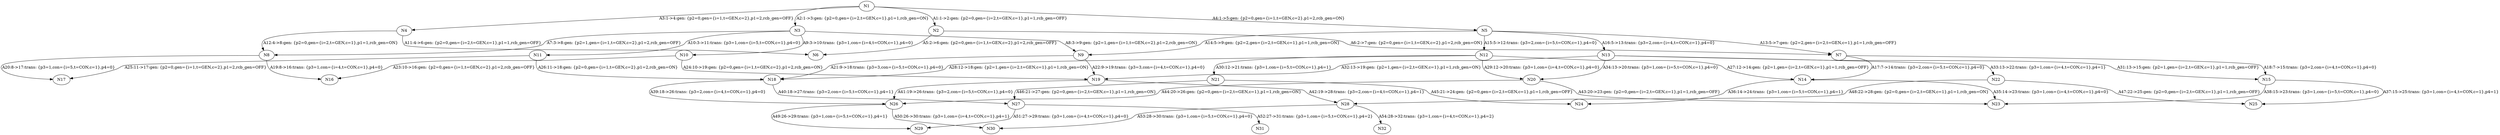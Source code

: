 digraph cpn_tools_graph {
  N1 -> N2 [ label="A1:1->2:gen: {p2=0,gen={i=2,t=GEN,c=1},p1=1,rcb_gen=OFF}" ];
  N1 -> N3 [ label="A2:1->3:gen: {p2=0,gen={i=2,t=GEN,c=1},p1=1,rcb_gen=ON}" ];
  N1 -> N4 [ label="A3:1->4:gen: {p2=0,gen={i=1,t=GEN,c=2},p1=2,rcb_gen=OFF}" ];
  N1 -> N5 [ label="A4:1->5:gen: {p2=0,gen={i=1,t=GEN,c=2},p1=2,rcb_gen=ON}" ];
  N2 -> N6 [ label="A5:2->6:gen: {p2=0,gen={i=1,t=GEN,c=2},p1=2,rcb_gen=OFF}" ];
  N2 -> N7 [ label="A6:2->7:gen: {p2=0,gen={i=1,t=GEN,c=2},p1=2,rcb_gen=ON}" ];
  N3 -> N8 [ label="A7:3->8:gen: {p2=1,gen={i=1,t=GEN,c=2},p1=2,rcb_gen=OFF}" ];
  N3 -> N9 [ label="A8:3->9:gen: {p2=1,gen={i=1,t=GEN,c=2},p1=2,rcb_gen=ON}" ];
  N3 -> N10 [ label="A9:3->10:trans: {p3=1,con={i=4,t=CON,c=1},p4=0}" ];
  N3 -> N11 [ label="A10:3->11:trans: {p3=1,con={i=5,t=CON,c=1},p4=0}" ];
  N4 -> N6 [ label="A11:4->6:gen: {p2=0,gen={i=2,t=GEN,c=1},p1=1,rcb_gen=OFF}" ];
  N4 -> N8 [ label="A12:4->8:gen: {p2=0,gen={i=2,t=GEN,c=1},p1=1,rcb_gen=ON}" ];
  N5 -> N7 [ label="A13:5->7:gen: {p2=2,gen={i=2,t=GEN,c=1},p1=1,rcb_gen=OFF}" ];
  N5 -> N9 [ label="A14:5->9:gen: {p2=2,gen={i=2,t=GEN,c=1},p1=1,rcb_gen=ON}" ];
  N5 -> N12 [ label="A15:5->12:trans: {p3=2,con={i=5,t=CON,c=1},p4=0}" ];
  N5 -> N13 [ label="A16:5->13:trans: {p3=2,con={i=4,t=CON,c=1},p4=0}" ];
  N7 -> N14 [ label="A17:7->14:trans: {p3=2,con={i=5,t=CON,c=1},p4=0}" ];
  N7 -> N15 [ label="A18:7->15:trans: {p3=2,con={i=4,t=CON,c=1},p4=0}" ];
  N8 -> N16 [ label="A19:8->16:trans: {p3=1,con={i=4,t=CON,c=1},p4=0}" ];
  N8 -> N17 [ label="A20:8->17:trans: {p3=1,con={i=5,t=CON,c=1},p4=0}" ];
  N9 -> N18 [ label="A21:9->18:trans: {p3=3,con={i=5,t=CON,c=1},p4=0}" ];
  N9 -> N19 [ label="A22:9->19:trans: {p3=3,con={i=4,t=CON,c=1},p4=0}" ];
  N10 -> N16 [ label="A23:10->16:gen: {p2=0,gen={i=1,t=GEN,c=2},p1=2,rcb_gen=OFF}" ];
  N10 -> N19 [ label="A24:10->19:gen: {p2=0,gen={i=1,t=GEN,c=2},p1=2,rcb_gen=ON}" ];
  N11 -> N17 [ label="A25:11->17:gen: {p2=0,gen={i=1,t=GEN,c=2},p1=2,rcb_gen=OFF}" ];
  N11 -> N18 [ label="A26:11->18:gen: {p2=0,gen={i=1,t=GEN,c=2},p1=2,rcb_gen=ON}" ];
  N12 -> N14 [ label="A27:12->14:gen: {p2=1,gen={i=2,t=GEN,c=1},p1=1,rcb_gen=OFF}" ];
  N12 -> N18 [ label="A28:12->18:gen: {p2=1,gen={i=2,t=GEN,c=1},p1=1,rcb_gen=ON}" ];
  N12 -> N20 [ label="A29:12->20:trans: {p3=1,con={i=4,t=CON,c=1},p4=0}" ];
  N12 -> N21 [ label="A30:12->21:trans: {p3=1,con={i=5,t=CON,c=1},p4=1}" ];
  N13 -> N15 [ label="A31:13->15:gen: {p2=1,gen={i=2,t=GEN,c=1},p1=1,rcb_gen=OFF}" ];
  N13 -> N19 [ label="A32:13->19:gen: {p2=1,gen={i=2,t=GEN,c=1},p1=1,rcb_gen=ON}" ];
  N13 -> N22 [ label="A33:13->22:trans: {p3=1,con={i=4,t=CON,c=1},p4=1}" ];
  N13 -> N20 [ label="A34:13->20:trans: {p3=1,con={i=5,t=CON,c=1},p4=0}" ];
  N14 -> N23 [ label="A35:14->23:trans: {p3=1,con={i=4,t=CON,c=1},p4=0}" ];
  N14 -> N24 [ label="A36:14->24:trans: {p3=1,con={i=5,t=CON,c=1},p4=1}" ];
  N15 -> N25 [ label="A37:15->25:trans: {p3=1,con={i=4,t=CON,c=1},p4=1}" ];
  N15 -> N23 [ label="A38:15->23:trans: {p3=1,con={i=5,t=CON,c=1},p4=0}" ];
  N18 -> N26 [ label="A39:18->26:trans: {p3=2,con={i=4,t=CON,c=1},p4=0}" ];
  N18 -> N27 [ label="A40:18->27:trans: {p3=2,con={i=5,t=CON,c=1},p4=1}" ];
  N19 -> N26 [ label="A41:19->26:trans: {p3=2,con={i=5,t=CON,c=1},p4=0}" ];
  N19 -> N28 [ label="A42:19->28:trans: {p3=2,con={i=4,t=CON,c=1},p4=1}" ];
  N20 -> N23 [ label="A43:20->23:gen: {p2=0,gen={i=2,t=GEN,c=1},p1=1,rcb_gen=OFF}" ];
  N20 -> N26 [ label="A44:20->26:gen: {p2=0,gen={i=2,t=GEN,c=1},p1=1,rcb_gen=ON}" ];
  N21 -> N24 [ label="A45:21->24:gen: {p2=0,gen={i=2,t=GEN,c=1},p1=1,rcb_gen=OFF}" ];
  N21 -> N27 [ label="A46:21->27:gen: {p2=0,gen={i=2,t=GEN,c=1},p1=1,rcb_gen=ON}" ];
  N22 -> N25 [ label="A47:22->25:gen: {p2=0,gen={i=2,t=GEN,c=1},p1=1,rcb_gen=OFF}" ];
  N22 -> N28 [ label="A48:22->28:gen: {p2=0,gen={i=2,t=GEN,c=1},p1=1,rcb_gen=ON}" ];
  N26 -> N29 [ label="A49:26->29:trans: {p3=1,con={i=5,t=CON,c=1},p4=1}" ];
  N26 -> N30 [ label="A50:26->30:trans: {p3=1,con={i=4,t=CON,c=1},p4=1}" ];
  N27 -> N29 [ label="A51:27->29:trans: {p3=1,con={i=4,t=CON,c=1},p4=0}" ];
  N27 -> N31 [ label="A52:27->31:trans: {p3=1,con={i=5,t=CON,c=1},p4=2}" ];
  N28 -> N30 [ label="A53:28->30:trans: {p3=1,con={i=5,t=CON,c=1},p4=0}" ];
  N28 -> N32 [ label="A54:28->32:trans: {p3=1,con={i=4,t=CON,c=1},p4=2}" ];
}